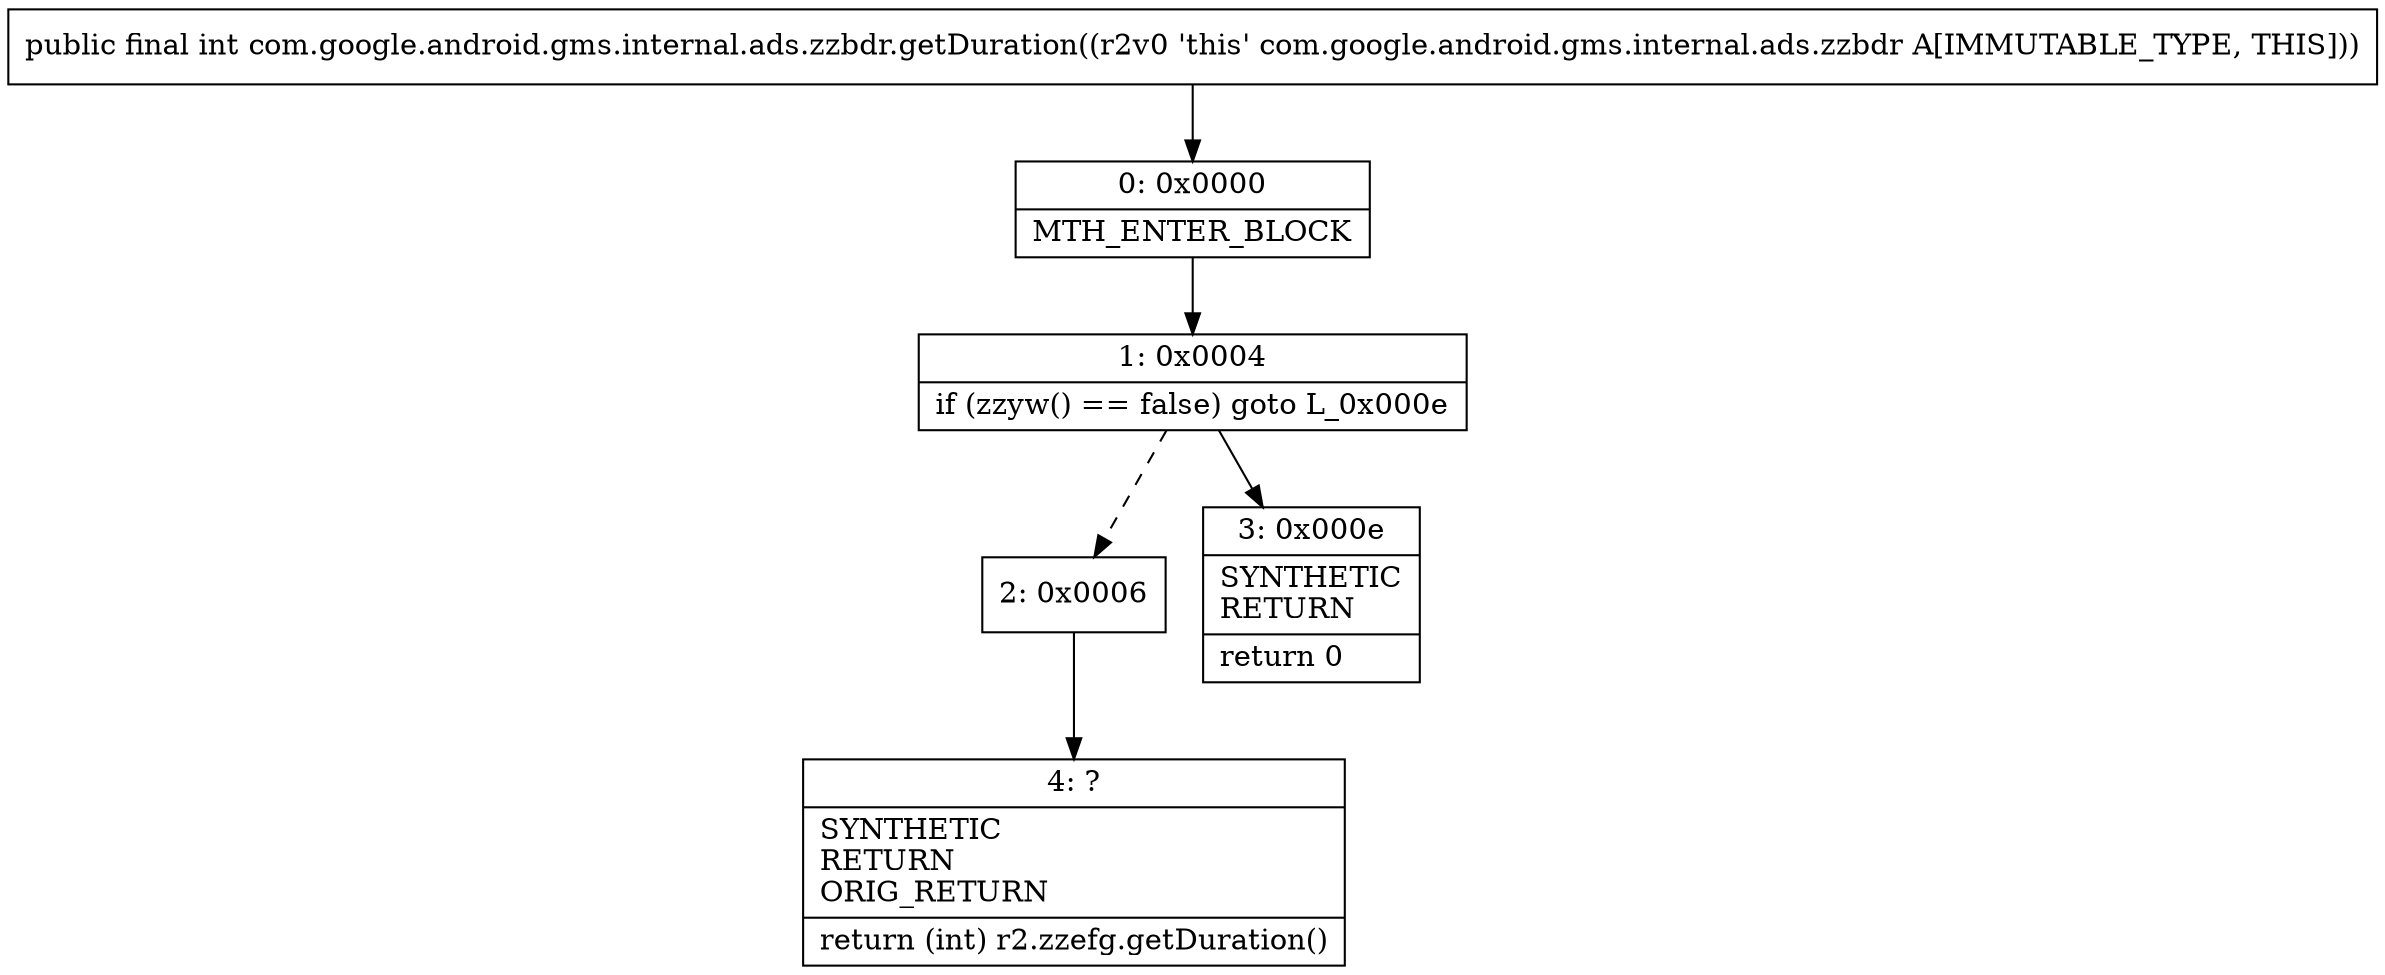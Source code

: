 digraph "CFG forcom.google.android.gms.internal.ads.zzbdr.getDuration()I" {
Node_0 [shape=record,label="{0\:\ 0x0000|MTH_ENTER_BLOCK\l}"];
Node_1 [shape=record,label="{1\:\ 0x0004|if (zzyw() == false) goto L_0x000e\l}"];
Node_2 [shape=record,label="{2\:\ 0x0006}"];
Node_3 [shape=record,label="{3\:\ 0x000e|SYNTHETIC\lRETURN\l|return 0\l}"];
Node_4 [shape=record,label="{4\:\ ?|SYNTHETIC\lRETURN\lORIG_RETURN\l|return (int) r2.zzefg.getDuration()\l}"];
MethodNode[shape=record,label="{public final int com.google.android.gms.internal.ads.zzbdr.getDuration((r2v0 'this' com.google.android.gms.internal.ads.zzbdr A[IMMUTABLE_TYPE, THIS])) }"];
MethodNode -> Node_0;
Node_0 -> Node_1;
Node_1 -> Node_2[style=dashed];
Node_1 -> Node_3;
Node_2 -> Node_4;
}

